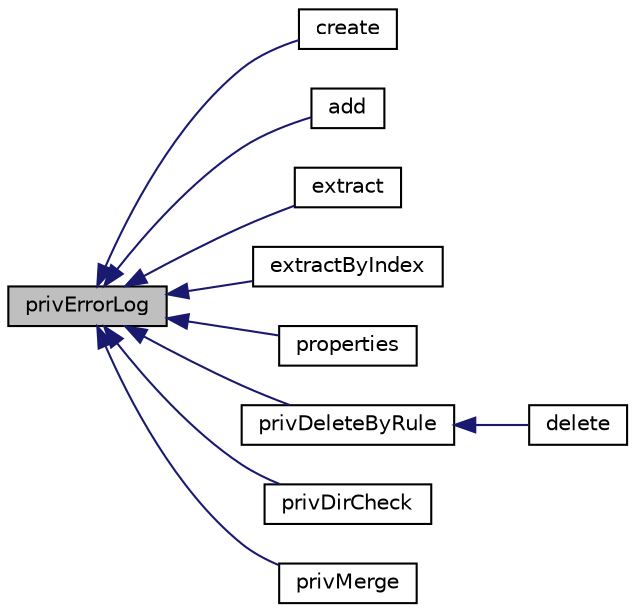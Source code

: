 digraph "privErrorLog"
{
  edge [fontname="Helvetica",fontsize="10",labelfontname="Helvetica",labelfontsize="10"];
  node [fontname="Helvetica",fontsize="10",shape=record];
  rankdir="LR";
  Node135 [label="privErrorLog",height=0.2,width=0.4,color="black", fillcolor="grey75", style="filled", fontcolor="black"];
  Node135 -> Node136 [dir="back",color="midnightblue",fontsize="10",style="solid",fontname="Helvetica"];
  Node136 [label="create",height=0.2,width=0.4,color="black", fillcolor="white", style="filled",URL="$class_pcl_zip.html#a2d670a34def1c5d97c3f69eb82731d5e"];
  Node135 -> Node137 [dir="back",color="midnightblue",fontsize="10",style="solid",fontname="Helvetica"];
  Node137 [label="add",height=0.2,width=0.4,color="black", fillcolor="white", style="filled",URL="$class_pcl_zip.html#a5cfbc5c6c546df2441fac5f84b98b7d1"];
  Node135 -> Node138 [dir="back",color="midnightblue",fontsize="10",style="solid",fontname="Helvetica"];
  Node138 [label="extract",height=0.2,width=0.4,color="black", fillcolor="white", style="filled",URL="$class_pcl_zip.html#a017ef4fbe3e4fedcdffd97fed288016f"];
  Node135 -> Node139 [dir="back",color="midnightblue",fontsize="10",style="solid",fontname="Helvetica"];
  Node139 [label="extractByIndex",height=0.2,width=0.4,color="black", fillcolor="white", style="filled",URL="$class_pcl_zip.html#aaf15292d046413ff20768f5cad5f301d"];
  Node135 -> Node140 [dir="back",color="midnightblue",fontsize="10",style="solid",fontname="Helvetica"];
  Node140 [label="properties",height=0.2,width=0.4,color="black", fillcolor="white", style="filled",URL="$class_pcl_zip.html#aaa661befbd8fbf46d5fc8e5b3536a453"];
  Node135 -> Node141 [dir="back",color="midnightblue",fontsize="10",style="solid",fontname="Helvetica"];
  Node141 [label="privDeleteByRule",height=0.2,width=0.4,color="black", fillcolor="white", style="filled",URL="$class_pcl_zip.html#ac21c7d0ec65a03bfd942ab89d6a434bf"];
  Node141 -> Node142 [dir="back",color="midnightblue",fontsize="10",style="solid",fontname="Helvetica"];
  Node142 [label="delete",height=0.2,width=0.4,color="black", fillcolor="white", style="filled",URL="$class_pcl_zip.html#a13bdffdd926f26b825ea57066334ff01"];
  Node135 -> Node143 [dir="back",color="midnightblue",fontsize="10",style="solid",fontname="Helvetica"];
  Node143 [label="privDirCheck",height=0.2,width=0.4,color="black", fillcolor="white", style="filled",URL="$class_pcl_zip.html#a5f81721c3c726a80eda3ffb6ae7bd4a2"];
  Node135 -> Node144 [dir="back",color="midnightblue",fontsize="10",style="solid",fontname="Helvetica"];
  Node144 [label="privMerge",height=0.2,width=0.4,color="black", fillcolor="white", style="filled",URL="$class_pcl_zip.html#a12737ab59b43ffd32060d05d7163c601"];
}
